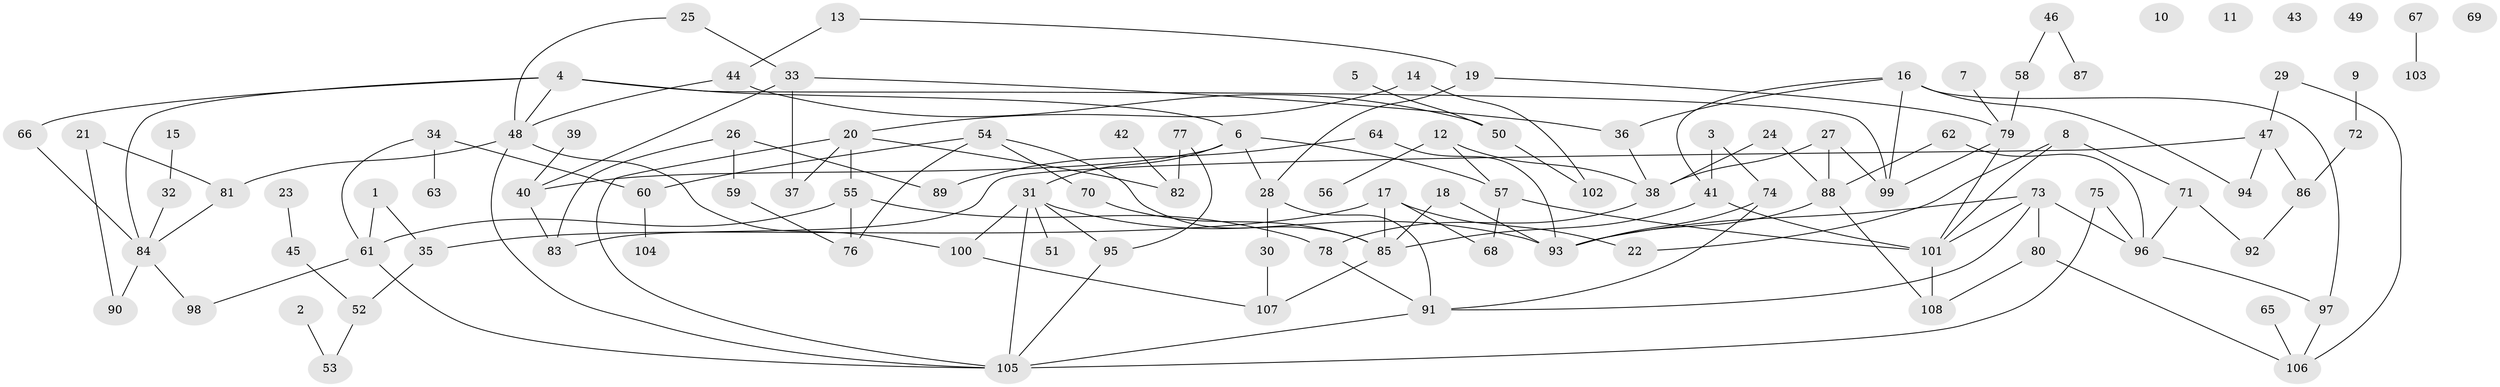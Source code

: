 // Generated by graph-tools (version 1.1) at 2025/40/03/09/25 04:40:46]
// undirected, 108 vertices, 150 edges
graph export_dot {
graph [start="1"]
  node [color=gray90,style=filled];
  1;
  2;
  3;
  4;
  5;
  6;
  7;
  8;
  9;
  10;
  11;
  12;
  13;
  14;
  15;
  16;
  17;
  18;
  19;
  20;
  21;
  22;
  23;
  24;
  25;
  26;
  27;
  28;
  29;
  30;
  31;
  32;
  33;
  34;
  35;
  36;
  37;
  38;
  39;
  40;
  41;
  42;
  43;
  44;
  45;
  46;
  47;
  48;
  49;
  50;
  51;
  52;
  53;
  54;
  55;
  56;
  57;
  58;
  59;
  60;
  61;
  62;
  63;
  64;
  65;
  66;
  67;
  68;
  69;
  70;
  71;
  72;
  73;
  74;
  75;
  76;
  77;
  78;
  79;
  80;
  81;
  82;
  83;
  84;
  85;
  86;
  87;
  88;
  89;
  90;
  91;
  92;
  93;
  94;
  95;
  96;
  97;
  98;
  99;
  100;
  101;
  102;
  103;
  104;
  105;
  106;
  107;
  108;
  1 -- 35;
  1 -- 61;
  2 -- 53;
  3 -- 41;
  3 -- 74;
  4 -- 6;
  4 -- 48;
  4 -- 66;
  4 -- 84;
  4 -- 99;
  5 -- 50;
  6 -- 28;
  6 -- 31;
  6 -- 40;
  6 -- 57;
  7 -- 79;
  8 -- 22;
  8 -- 71;
  8 -- 101;
  9 -- 72;
  12 -- 38;
  12 -- 56;
  12 -- 57;
  13 -- 19;
  13 -- 44;
  14 -- 20;
  14 -- 102;
  15 -- 32;
  16 -- 36;
  16 -- 41;
  16 -- 94;
  16 -- 97;
  16 -- 99;
  17 -- 22;
  17 -- 35;
  17 -- 68;
  17 -- 85;
  18 -- 85;
  18 -- 93;
  19 -- 28;
  19 -- 79;
  20 -- 37;
  20 -- 55;
  20 -- 82;
  20 -- 105;
  21 -- 81;
  21 -- 90;
  23 -- 45;
  24 -- 38;
  24 -- 88;
  25 -- 33;
  25 -- 48;
  26 -- 59;
  26 -- 83;
  26 -- 89;
  27 -- 38;
  27 -- 88;
  27 -- 99;
  28 -- 30;
  28 -- 91;
  29 -- 47;
  29 -- 106;
  30 -- 107;
  31 -- 51;
  31 -- 93;
  31 -- 95;
  31 -- 100;
  31 -- 105;
  32 -- 84;
  33 -- 36;
  33 -- 37;
  33 -- 40;
  34 -- 60;
  34 -- 61;
  34 -- 63;
  35 -- 52;
  36 -- 38;
  38 -- 78;
  39 -- 40;
  40 -- 83;
  41 -- 85;
  41 -- 101;
  42 -- 82;
  44 -- 48;
  44 -- 50;
  45 -- 52;
  46 -- 58;
  46 -- 87;
  47 -- 83;
  47 -- 86;
  47 -- 94;
  48 -- 81;
  48 -- 100;
  48 -- 105;
  50 -- 102;
  52 -- 53;
  54 -- 60;
  54 -- 70;
  54 -- 76;
  54 -- 85;
  55 -- 61;
  55 -- 76;
  55 -- 78;
  57 -- 68;
  57 -- 101;
  58 -- 79;
  59 -- 76;
  60 -- 104;
  61 -- 98;
  61 -- 105;
  62 -- 88;
  62 -- 96;
  64 -- 89;
  64 -- 93;
  65 -- 106;
  66 -- 84;
  67 -- 103;
  70 -- 85;
  71 -- 92;
  71 -- 96;
  72 -- 86;
  73 -- 80;
  73 -- 91;
  73 -- 93;
  73 -- 96;
  73 -- 101;
  74 -- 91;
  74 -- 93;
  75 -- 96;
  75 -- 105;
  77 -- 82;
  77 -- 95;
  78 -- 91;
  79 -- 99;
  79 -- 101;
  80 -- 106;
  80 -- 108;
  81 -- 84;
  84 -- 90;
  84 -- 98;
  85 -- 107;
  86 -- 92;
  88 -- 93;
  88 -- 108;
  91 -- 105;
  95 -- 105;
  96 -- 97;
  97 -- 106;
  100 -- 107;
  101 -- 108;
}
